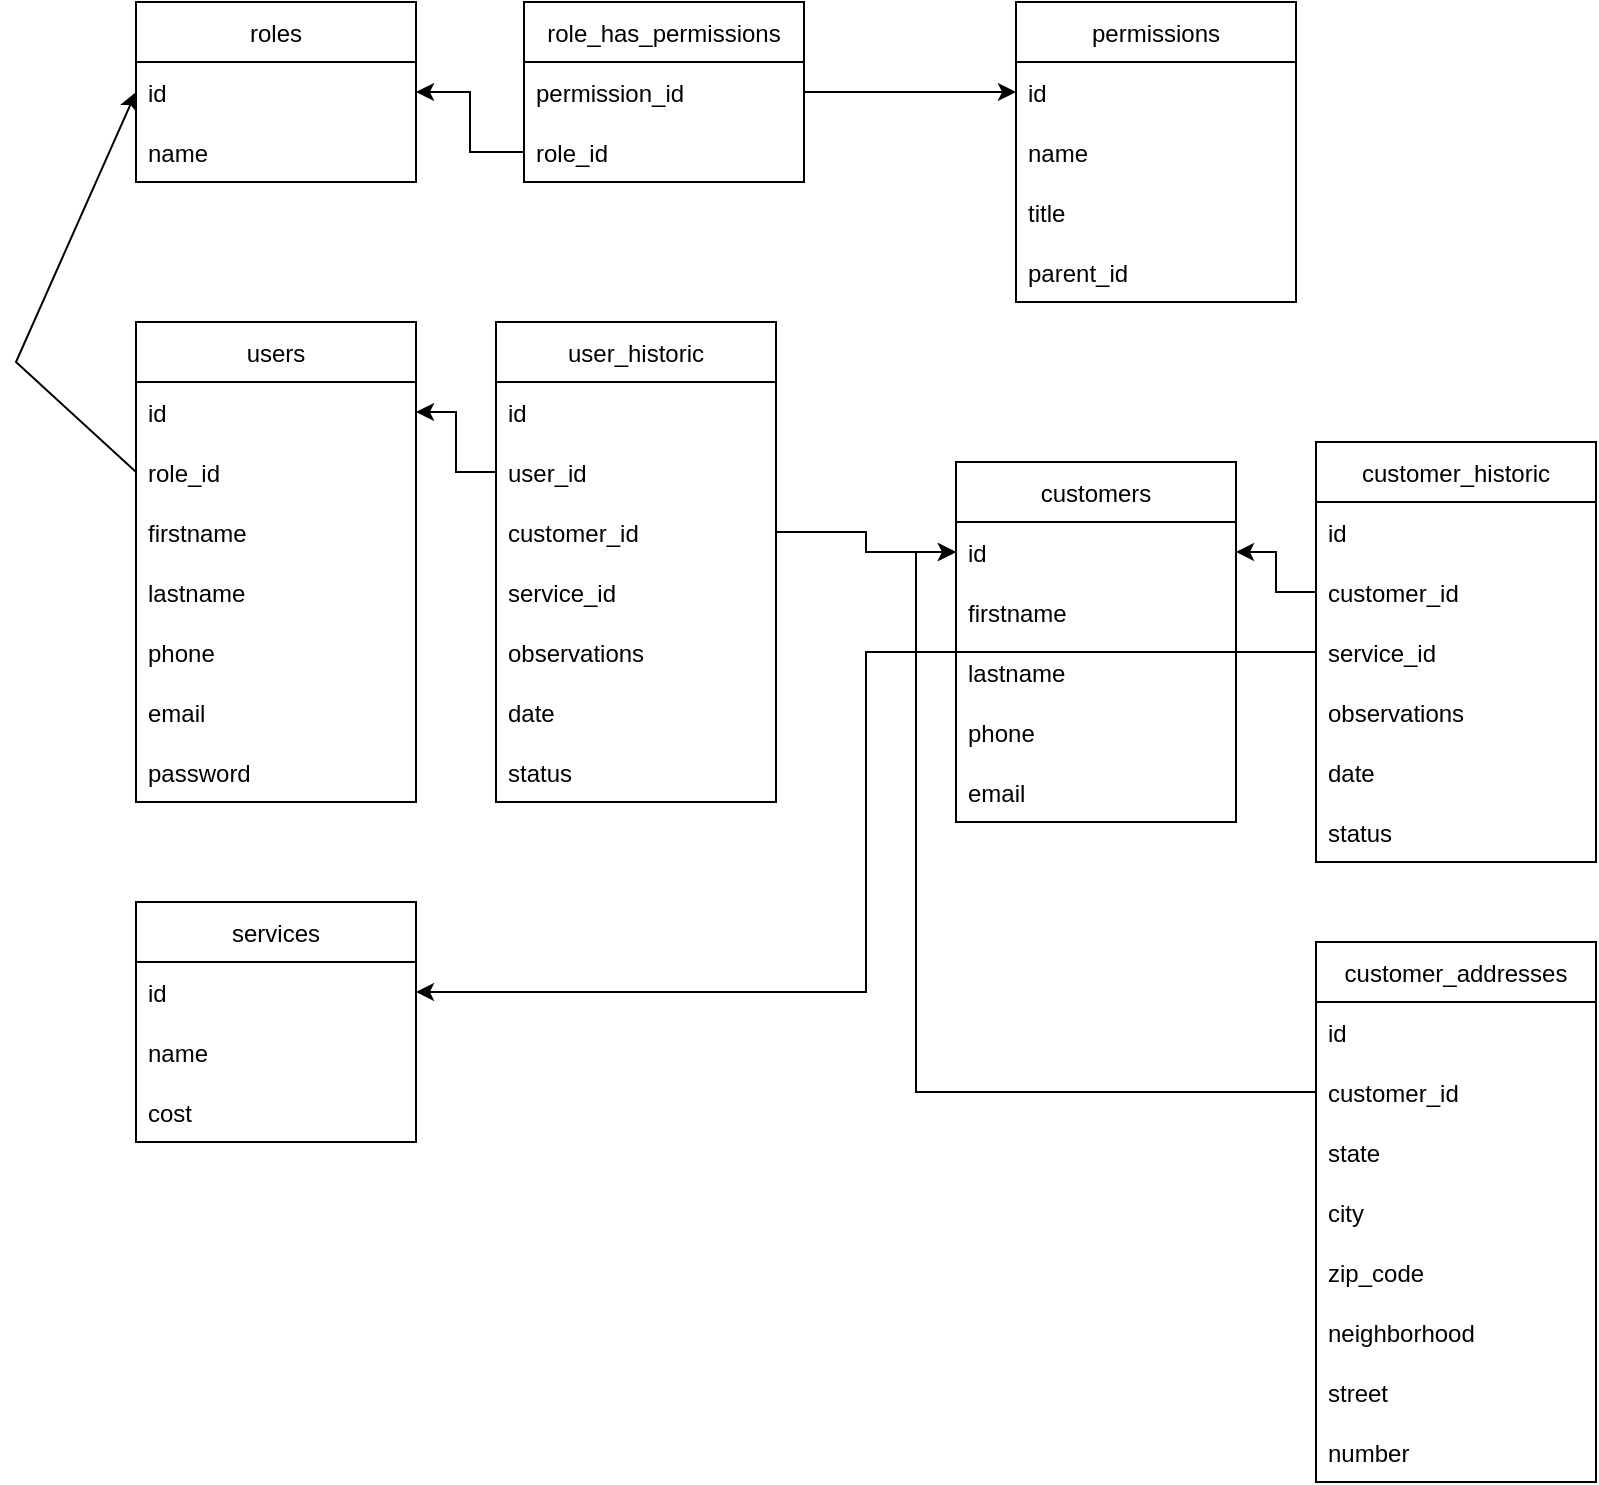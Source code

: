 <mxfile version="20.5.1" type="github">
  <diagram id="nr0QmZwVj9pVJfxUKX8c" name="Página-1">
    <mxGraphModel dx="1348" dy="805" grid="1" gridSize="10" guides="1" tooltips="1" connect="1" arrows="1" fold="1" page="1" pageScale="1" pageWidth="827" pageHeight="1169" math="0" shadow="0">
      <root>
        <mxCell id="0" />
        <mxCell id="1" parent="0" />
        <mxCell id="7VFCftgcOJRYIB2Oppdw-1" value="users" style="swimlane;fontStyle=0;childLayout=stackLayout;horizontal=1;startSize=30;horizontalStack=0;resizeParent=1;resizeParentMax=0;resizeLast=0;collapsible=1;marginBottom=0;" vertex="1" parent="1">
          <mxGeometry x="80" y="200" width="140" height="240" as="geometry" />
        </mxCell>
        <mxCell id="7VFCftgcOJRYIB2Oppdw-2" value="id" style="text;strokeColor=none;fillColor=none;align=left;verticalAlign=middle;spacingLeft=4;spacingRight=4;overflow=hidden;points=[[0,0.5],[1,0.5]];portConstraint=eastwest;rotatable=0;" vertex="1" parent="7VFCftgcOJRYIB2Oppdw-1">
          <mxGeometry y="30" width="140" height="30" as="geometry" />
        </mxCell>
        <mxCell id="7VFCftgcOJRYIB2Oppdw-20" value="role_id" style="text;strokeColor=none;fillColor=none;align=left;verticalAlign=middle;spacingLeft=4;spacingRight=4;overflow=hidden;points=[[0,0.5],[1,0.5]];portConstraint=eastwest;rotatable=0;" vertex="1" parent="7VFCftgcOJRYIB2Oppdw-1">
          <mxGeometry y="60" width="140" height="30" as="geometry" />
        </mxCell>
        <mxCell id="7VFCftgcOJRYIB2Oppdw-3" value="firstname" style="text;strokeColor=none;fillColor=none;align=left;verticalAlign=middle;spacingLeft=4;spacingRight=4;overflow=hidden;points=[[0,0.5],[1,0.5]];portConstraint=eastwest;rotatable=0;" vertex="1" parent="7VFCftgcOJRYIB2Oppdw-1">
          <mxGeometry y="90" width="140" height="30" as="geometry" />
        </mxCell>
        <mxCell id="7VFCftgcOJRYIB2Oppdw-4" value="lastname" style="text;strokeColor=none;fillColor=none;align=left;verticalAlign=middle;spacingLeft=4;spacingRight=4;overflow=hidden;points=[[0,0.5],[1,0.5]];portConstraint=eastwest;rotatable=0;" vertex="1" parent="7VFCftgcOJRYIB2Oppdw-1">
          <mxGeometry y="120" width="140" height="30" as="geometry" />
        </mxCell>
        <mxCell id="7VFCftgcOJRYIB2Oppdw-8" value="phone" style="text;strokeColor=none;fillColor=none;align=left;verticalAlign=middle;spacingLeft=4;spacingRight=4;overflow=hidden;points=[[0,0.5],[1,0.5]];portConstraint=eastwest;rotatable=0;" vertex="1" parent="7VFCftgcOJRYIB2Oppdw-1">
          <mxGeometry y="150" width="140" height="30" as="geometry" />
        </mxCell>
        <mxCell id="7VFCftgcOJRYIB2Oppdw-7" value="email" style="text;strokeColor=none;fillColor=none;align=left;verticalAlign=middle;spacingLeft=4;spacingRight=4;overflow=hidden;points=[[0,0.5],[1,0.5]];portConstraint=eastwest;rotatable=0;" vertex="1" parent="7VFCftgcOJRYIB2Oppdw-1">
          <mxGeometry y="180" width="140" height="30" as="geometry" />
        </mxCell>
        <mxCell id="7VFCftgcOJRYIB2Oppdw-9" value="password" style="text;strokeColor=none;fillColor=none;align=left;verticalAlign=middle;spacingLeft=4;spacingRight=4;overflow=hidden;points=[[0,0.5],[1,0.5]];portConstraint=eastwest;rotatable=0;" vertex="1" parent="7VFCftgcOJRYIB2Oppdw-1">
          <mxGeometry y="210" width="140" height="30" as="geometry" />
        </mxCell>
        <mxCell id="7VFCftgcOJRYIB2Oppdw-11" value="roles" style="swimlane;fontStyle=0;childLayout=stackLayout;horizontal=1;startSize=30;horizontalStack=0;resizeParent=1;resizeParentMax=0;resizeLast=0;collapsible=1;marginBottom=0;" vertex="1" parent="1">
          <mxGeometry x="80" y="40" width="140" height="90" as="geometry" />
        </mxCell>
        <mxCell id="7VFCftgcOJRYIB2Oppdw-12" value="id" style="text;strokeColor=none;fillColor=none;align=left;verticalAlign=middle;spacingLeft=4;spacingRight=4;overflow=hidden;points=[[0,0.5],[1,0.5]];portConstraint=eastwest;rotatable=0;" vertex="1" parent="7VFCftgcOJRYIB2Oppdw-11">
          <mxGeometry y="30" width="140" height="30" as="geometry" />
        </mxCell>
        <mxCell id="7VFCftgcOJRYIB2Oppdw-13" value="name" style="text;strokeColor=none;fillColor=none;align=left;verticalAlign=middle;spacingLeft=4;spacingRight=4;overflow=hidden;points=[[0,0.5],[1,0.5]];portConstraint=eastwest;rotatable=0;" vertex="1" parent="7VFCftgcOJRYIB2Oppdw-11">
          <mxGeometry y="60" width="140" height="30" as="geometry" />
        </mxCell>
        <mxCell id="7VFCftgcOJRYIB2Oppdw-19" value="" style="endArrow=classic;html=1;rounded=0;exitX=0;exitY=0.5;exitDx=0;exitDy=0;entryX=0;entryY=0.5;entryDx=0;entryDy=0;" edge="1" parent="1" source="7VFCftgcOJRYIB2Oppdw-20" target="7VFCftgcOJRYIB2Oppdw-12">
          <mxGeometry width="50" height="50" relative="1" as="geometry">
            <mxPoint y="260" as="sourcePoint" />
            <mxPoint x="50" y="210" as="targetPoint" />
            <Array as="points">
              <mxPoint x="20" y="220" />
            </Array>
          </mxGeometry>
        </mxCell>
        <mxCell id="7VFCftgcOJRYIB2Oppdw-21" value="permissions" style="swimlane;fontStyle=0;childLayout=stackLayout;horizontal=1;startSize=30;horizontalStack=0;resizeParent=1;resizeParentMax=0;resizeLast=0;collapsible=1;marginBottom=0;" vertex="1" parent="1">
          <mxGeometry x="520" y="40" width="140" height="150" as="geometry" />
        </mxCell>
        <mxCell id="7VFCftgcOJRYIB2Oppdw-22" value="id" style="text;strokeColor=none;fillColor=none;align=left;verticalAlign=middle;spacingLeft=4;spacingRight=4;overflow=hidden;points=[[0,0.5],[1,0.5]];portConstraint=eastwest;rotatable=0;" vertex="1" parent="7VFCftgcOJRYIB2Oppdw-21">
          <mxGeometry y="30" width="140" height="30" as="geometry" />
        </mxCell>
        <mxCell id="7VFCftgcOJRYIB2Oppdw-23" value="name" style="text;strokeColor=none;fillColor=none;align=left;verticalAlign=middle;spacingLeft=4;spacingRight=4;overflow=hidden;points=[[0,0.5],[1,0.5]];portConstraint=eastwest;rotatable=0;" vertex="1" parent="7VFCftgcOJRYIB2Oppdw-21">
          <mxGeometry y="60" width="140" height="30" as="geometry" />
        </mxCell>
        <mxCell id="7VFCftgcOJRYIB2Oppdw-24" value="title" style="text;strokeColor=none;fillColor=none;align=left;verticalAlign=middle;spacingLeft=4;spacingRight=4;overflow=hidden;points=[[0,0.5],[1,0.5]];portConstraint=eastwest;rotatable=0;" vertex="1" parent="7VFCftgcOJRYIB2Oppdw-21">
          <mxGeometry y="90" width="140" height="30" as="geometry" />
        </mxCell>
        <mxCell id="7VFCftgcOJRYIB2Oppdw-29" value="parent_id" style="text;strokeColor=none;fillColor=none;align=left;verticalAlign=middle;spacingLeft=4;spacingRight=4;overflow=hidden;points=[[0,0.5],[1,0.5]];portConstraint=eastwest;rotatable=0;" vertex="1" parent="7VFCftgcOJRYIB2Oppdw-21">
          <mxGeometry y="120" width="140" height="30" as="geometry" />
        </mxCell>
        <mxCell id="7VFCftgcOJRYIB2Oppdw-30" value="role_has_permissions" style="swimlane;fontStyle=0;childLayout=stackLayout;horizontal=1;startSize=30;horizontalStack=0;resizeParent=1;resizeParentMax=0;resizeLast=0;collapsible=1;marginBottom=0;" vertex="1" parent="1">
          <mxGeometry x="274" y="40" width="140" height="90" as="geometry" />
        </mxCell>
        <mxCell id="7VFCftgcOJRYIB2Oppdw-31" value="permission_id" style="text;strokeColor=none;fillColor=none;align=left;verticalAlign=middle;spacingLeft=4;spacingRight=4;overflow=hidden;points=[[0,0.5],[1,0.5]];portConstraint=eastwest;rotatable=0;" vertex="1" parent="7VFCftgcOJRYIB2Oppdw-30">
          <mxGeometry y="30" width="140" height="30" as="geometry" />
        </mxCell>
        <mxCell id="7VFCftgcOJRYIB2Oppdw-32" value="role_id" style="text;strokeColor=none;fillColor=none;align=left;verticalAlign=middle;spacingLeft=4;spacingRight=4;overflow=hidden;points=[[0,0.5],[1,0.5]];portConstraint=eastwest;rotatable=0;" vertex="1" parent="7VFCftgcOJRYIB2Oppdw-30">
          <mxGeometry y="60" width="140" height="30" as="geometry" />
        </mxCell>
        <mxCell id="7VFCftgcOJRYIB2Oppdw-39" style="edgeStyle=orthogonalEdgeStyle;rounded=0;orthogonalLoop=1;jettySize=auto;html=1;exitX=0;exitY=0.5;exitDx=0;exitDy=0;entryX=1;entryY=0.5;entryDx=0;entryDy=0;" edge="1" parent="1" source="7VFCftgcOJRYIB2Oppdw-32" target="7VFCftgcOJRYIB2Oppdw-12">
          <mxGeometry relative="1" as="geometry" />
        </mxCell>
        <mxCell id="7VFCftgcOJRYIB2Oppdw-42" value="customers" style="swimlane;fontStyle=0;childLayout=stackLayout;horizontal=1;startSize=30;horizontalStack=0;resizeParent=1;resizeParentMax=0;resizeLast=0;collapsible=1;marginBottom=0;" vertex="1" parent="1">
          <mxGeometry x="490" y="270" width="140" height="180" as="geometry" />
        </mxCell>
        <mxCell id="7VFCftgcOJRYIB2Oppdw-43" value="id" style="text;strokeColor=none;fillColor=none;align=left;verticalAlign=middle;spacingLeft=4;spacingRight=4;overflow=hidden;points=[[0,0.5],[1,0.5]];portConstraint=eastwest;rotatable=0;" vertex="1" parent="7VFCftgcOJRYIB2Oppdw-42">
          <mxGeometry y="30" width="140" height="30" as="geometry" />
        </mxCell>
        <mxCell id="7VFCftgcOJRYIB2Oppdw-45" value="firstname" style="text;strokeColor=none;fillColor=none;align=left;verticalAlign=middle;spacingLeft=4;spacingRight=4;overflow=hidden;points=[[0,0.5],[1,0.5]];portConstraint=eastwest;rotatable=0;" vertex="1" parent="7VFCftgcOJRYIB2Oppdw-42">
          <mxGeometry y="60" width="140" height="30" as="geometry" />
        </mxCell>
        <mxCell id="7VFCftgcOJRYIB2Oppdw-46" value="lastname" style="text;strokeColor=none;fillColor=none;align=left;verticalAlign=middle;spacingLeft=4;spacingRight=4;overflow=hidden;points=[[0,0.5],[1,0.5]];portConstraint=eastwest;rotatable=0;" vertex="1" parent="7VFCftgcOJRYIB2Oppdw-42">
          <mxGeometry y="90" width="140" height="30" as="geometry" />
        </mxCell>
        <mxCell id="7VFCftgcOJRYIB2Oppdw-47" value="phone" style="text;strokeColor=none;fillColor=none;align=left;verticalAlign=middle;spacingLeft=4;spacingRight=4;overflow=hidden;points=[[0,0.5],[1,0.5]];portConstraint=eastwest;rotatable=0;" vertex="1" parent="7VFCftgcOJRYIB2Oppdw-42">
          <mxGeometry y="120" width="140" height="30" as="geometry" />
        </mxCell>
        <mxCell id="7VFCftgcOJRYIB2Oppdw-48" value="email" style="text;strokeColor=none;fillColor=none;align=left;verticalAlign=middle;spacingLeft=4;spacingRight=4;overflow=hidden;points=[[0,0.5],[1,0.5]];portConstraint=eastwest;rotatable=0;" vertex="1" parent="7VFCftgcOJRYIB2Oppdw-42">
          <mxGeometry y="150" width="140" height="30" as="geometry" />
        </mxCell>
        <mxCell id="7VFCftgcOJRYIB2Oppdw-51" value="customer_addresses" style="swimlane;fontStyle=0;childLayout=stackLayout;horizontal=1;startSize=30;horizontalStack=0;resizeParent=1;resizeParentMax=0;resizeLast=0;collapsible=1;marginBottom=0;" vertex="1" parent="1">
          <mxGeometry x="670" y="510" width="140" height="270" as="geometry" />
        </mxCell>
        <mxCell id="7VFCftgcOJRYIB2Oppdw-52" value="id" style="text;strokeColor=none;fillColor=none;align=left;verticalAlign=middle;spacingLeft=4;spacingRight=4;overflow=hidden;points=[[0,0.5],[1,0.5]];portConstraint=eastwest;rotatable=0;" vertex="1" parent="7VFCftgcOJRYIB2Oppdw-51">
          <mxGeometry y="30" width="140" height="30" as="geometry" />
        </mxCell>
        <mxCell id="7VFCftgcOJRYIB2Oppdw-53" value="customer_id" style="text;strokeColor=none;fillColor=none;align=left;verticalAlign=middle;spacingLeft=4;spacingRight=4;overflow=hidden;points=[[0,0.5],[1,0.5]];portConstraint=eastwest;rotatable=0;" vertex="1" parent="7VFCftgcOJRYIB2Oppdw-51">
          <mxGeometry y="60" width="140" height="30" as="geometry" />
        </mxCell>
        <mxCell id="7VFCftgcOJRYIB2Oppdw-54" value="state" style="text;strokeColor=none;fillColor=none;align=left;verticalAlign=middle;spacingLeft=4;spacingRight=4;overflow=hidden;points=[[0,0.5],[1,0.5]];portConstraint=eastwest;rotatable=0;" vertex="1" parent="7VFCftgcOJRYIB2Oppdw-51">
          <mxGeometry y="90" width="140" height="30" as="geometry" />
        </mxCell>
        <mxCell id="7VFCftgcOJRYIB2Oppdw-55" value="city" style="text;strokeColor=none;fillColor=none;align=left;verticalAlign=middle;spacingLeft=4;spacingRight=4;overflow=hidden;points=[[0,0.5],[1,0.5]];portConstraint=eastwest;rotatable=0;" vertex="1" parent="7VFCftgcOJRYIB2Oppdw-51">
          <mxGeometry y="120" width="140" height="30" as="geometry" />
        </mxCell>
        <mxCell id="7VFCftgcOJRYIB2Oppdw-56" value="zip_code" style="text;strokeColor=none;fillColor=none;align=left;verticalAlign=middle;spacingLeft=4;spacingRight=4;overflow=hidden;points=[[0,0.5],[1,0.5]];portConstraint=eastwest;rotatable=0;" vertex="1" parent="7VFCftgcOJRYIB2Oppdw-51">
          <mxGeometry y="150" width="140" height="30" as="geometry" />
        </mxCell>
        <mxCell id="7VFCftgcOJRYIB2Oppdw-57" value="neighborhood" style="text;strokeColor=none;fillColor=none;align=left;verticalAlign=middle;spacingLeft=4;spacingRight=4;overflow=hidden;points=[[0,0.5],[1,0.5]];portConstraint=eastwest;rotatable=0;" vertex="1" parent="7VFCftgcOJRYIB2Oppdw-51">
          <mxGeometry y="180" width="140" height="30" as="geometry" />
        </mxCell>
        <mxCell id="7VFCftgcOJRYIB2Oppdw-58" value="street" style="text;strokeColor=none;fillColor=none;align=left;verticalAlign=middle;spacingLeft=4;spacingRight=4;overflow=hidden;points=[[0,0.5],[1,0.5]];portConstraint=eastwest;rotatable=0;" vertex="1" parent="7VFCftgcOJRYIB2Oppdw-51">
          <mxGeometry y="210" width="140" height="30" as="geometry" />
        </mxCell>
        <mxCell id="7VFCftgcOJRYIB2Oppdw-59" value="number" style="text;strokeColor=none;fillColor=none;align=left;verticalAlign=middle;spacingLeft=4;spacingRight=4;overflow=hidden;points=[[0,0.5],[1,0.5]];portConstraint=eastwest;rotatable=0;" vertex="1" parent="7VFCftgcOJRYIB2Oppdw-51">
          <mxGeometry y="240" width="140" height="30" as="geometry" />
        </mxCell>
        <mxCell id="7VFCftgcOJRYIB2Oppdw-60" style="edgeStyle=orthogonalEdgeStyle;rounded=0;orthogonalLoop=1;jettySize=auto;html=1;exitX=1;exitY=0.5;exitDx=0;exitDy=0;" edge="1" parent="1" source="7VFCftgcOJRYIB2Oppdw-31" target="7VFCftgcOJRYIB2Oppdw-22">
          <mxGeometry relative="1" as="geometry" />
        </mxCell>
        <mxCell id="7VFCftgcOJRYIB2Oppdw-61" style="edgeStyle=orthogonalEdgeStyle;rounded=0;orthogonalLoop=1;jettySize=auto;html=1;exitX=0;exitY=0.5;exitDx=0;exitDy=0;entryX=0;entryY=0.5;entryDx=0;entryDy=0;" edge="1" parent="1" source="7VFCftgcOJRYIB2Oppdw-53" target="7VFCftgcOJRYIB2Oppdw-43">
          <mxGeometry relative="1" as="geometry" />
        </mxCell>
        <mxCell id="7VFCftgcOJRYIB2Oppdw-63" value="customer_historic" style="swimlane;fontStyle=0;childLayout=stackLayout;horizontal=1;startSize=30;horizontalStack=0;resizeParent=1;resizeParentMax=0;resizeLast=0;collapsible=1;marginBottom=0;" vertex="1" parent="1">
          <mxGeometry x="670" y="260" width="140" height="210" as="geometry" />
        </mxCell>
        <mxCell id="7VFCftgcOJRYIB2Oppdw-64" value="id" style="text;strokeColor=none;fillColor=none;align=left;verticalAlign=middle;spacingLeft=4;spacingRight=4;overflow=hidden;points=[[0,0.5],[1,0.5]];portConstraint=eastwest;rotatable=0;" vertex="1" parent="7VFCftgcOJRYIB2Oppdw-63">
          <mxGeometry y="30" width="140" height="30" as="geometry" />
        </mxCell>
        <mxCell id="7VFCftgcOJRYIB2Oppdw-65" value="customer_id" style="text;strokeColor=none;fillColor=none;align=left;verticalAlign=middle;spacingLeft=4;spacingRight=4;overflow=hidden;points=[[0,0.5],[1,0.5]];portConstraint=eastwest;rotatable=0;" vertex="1" parent="7VFCftgcOJRYIB2Oppdw-63">
          <mxGeometry y="60" width="140" height="30" as="geometry" />
        </mxCell>
        <mxCell id="7VFCftgcOJRYIB2Oppdw-66" value="service_id" style="text;strokeColor=none;fillColor=none;align=left;verticalAlign=middle;spacingLeft=4;spacingRight=4;overflow=hidden;points=[[0,0.5],[1,0.5]];portConstraint=eastwest;rotatable=0;" vertex="1" parent="7VFCftgcOJRYIB2Oppdw-63">
          <mxGeometry y="90" width="140" height="30" as="geometry" />
        </mxCell>
        <mxCell id="7VFCftgcOJRYIB2Oppdw-67" value="observations" style="text;strokeColor=none;fillColor=none;align=left;verticalAlign=middle;spacingLeft=4;spacingRight=4;overflow=hidden;points=[[0,0.5],[1,0.5]];portConstraint=eastwest;rotatable=0;" vertex="1" parent="7VFCftgcOJRYIB2Oppdw-63">
          <mxGeometry y="120" width="140" height="30" as="geometry" />
        </mxCell>
        <mxCell id="7VFCftgcOJRYIB2Oppdw-68" value="date" style="text;strokeColor=none;fillColor=none;align=left;verticalAlign=middle;spacingLeft=4;spacingRight=4;overflow=hidden;points=[[0,0.5],[1,0.5]];portConstraint=eastwest;rotatable=0;" vertex="1" parent="7VFCftgcOJRYIB2Oppdw-63">
          <mxGeometry y="150" width="140" height="30" as="geometry" />
        </mxCell>
        <mxCell id="7VFCftgcOJRYIB2Oppdw-69" value="status" style="text;strokeColor=none;fillColor=none;align=left;verticalAlign=middle;spacingLeft=4;spacingRight=4;overflow=hidden;points=[[0,0.5],[1,0.5]];portConstraint=eastwest;rotatable=0;" vertex="1" parent="7VFCftgcOJRYIB2Oppdw-63">
          <mxGeometry y="180" width="140" height="30" as="geometry" />
        </mxCell>
        <mxCell id="7VFCftgcOJRYIB2Oppdw-72" style="edgeStyle=orthogonalEdgeStyle;rounded=0;orthogonalLoop=1;jettySize=auto;html=1;exitX=0;exitY=0.5;exitDx=0;exitDy=0;entryX=1;entryY=0.5;entryDx=0;entryDy=0;" edge="1" parent="1" source="7VFCftgcOJRYIB2Oppdw-65" target="7VFCftgcOJRYIB2Oppdw-43">
          <mxGeometry relative="1" as="geometry" />
        </mxCell>
        <mxCell id="7VFCftgcOJRYIB2Oppdw-73" value="services" style="swimlane;fontStyle=0;childLayout=stackLayout;horizontal=1;startSize=30;horizontalStack=0;resizeParent=1;resizeParentMax=0;resizeLast=0;collapsible=1;marginBottom=0;" vertex="1" parent="1">
          <mxGeometry x="80" y="490" width="140" height="120" as="geometry" />
        </mxCell>
        <mxCell id="7VFCftgcOJRYIB2Oppdw-74" value="id" style="text;strokeColor=none;fillColor=none;align=left;verticalAlign=middle;spacingLeft=4;spacingRight=4;overflow=hidden;points=[[0,0.5],[1,0.5]];portConstraint=eastwest;rotatable=0;" vertex="1" parent="7VFCftgcOJRYIB2Oppdw-73">
          <mxGeometry y="30" width="140" height="30" as="geometry" />
        </mxCell>
        <mxCell id="7VFCftgcOJRYIB2Oppdw-75" value="name" style="text;strokeColor=none;fillColor=none;align=left;verticalAlign=middle;spacingLeft=4;spacingRight=4;overflow=hidden;points=[[0,0.5],[1,0.5]];portConstraint=eastwest;rotatable=0;" vertex="1" parent="7VFCftgcOJRYIB2Oppdw-73">
          <mxGeometry y="60" width="140" height="30" as="geometry" />
        </mxCell>
        <mxCell id="7VFCftgcOJRYIB2Oppdw-76" value="cost" style="text;strokeColor=none;fillColor=none;align=left;verticalAlign=middle;spacingLeft=4;spacingRight=4;overflow=hidden;points=[[0,0.5],[1,0.5]];portConstraint=eastwest;rotatable=0;" vertex="1" parent="7VFCftgcOJRYIB2Oppdw-73">
          <mxGeometry y="90" width="140" height="30" as="geometry" />
        </mxCell>
        <mxCell id="7VFCftgcOJRYIB2Oppdw-82" style="edgeStyle=orthogonalEdgeStyle;rounded=0;orthogonalLoop=1;jettySize=auto;html=1;exitX=0;exitY=0.5;exitDx=0;exitDy=0;entryX=1;entryY=0.5;entryDx=0;entryDy=0;" edge="1" parent="1" source="7VFCftgcOJRYIB2Oppdw-66" target="7VFCftgcOJRYIB2Oppdw-74">
          <mxGeometry relative="1" as="geometry" />
        </mxCell>
        <mxCell id="7VFCftgcOJRYIB2Oppdw-83" value="user_historic" style="swimlane;fontStyle=0;childLayout=stackLayout;horizontal=1;startSize=30;horizontalStack=0;resizeParent=1;resizeParentMax=0;resizeLast=0;collapsible=1;marginBottom=0;" vertex="1" parent="1">
          <mxGeometry x="260" y="200" width="140" height="240" as="geometry" />
        </mxCell>
        <mxCell id="7VFCftgcOJRYIB2Oppdw-84" value="id" style="text;strokeColor=none;fillColor=none;align=left;verticalAlign=middle;spacingLeft=4;spacingRight=4;overflow=hidden;points=[[0,0.5],[1,0.5]];portConstraint=eastwest;rotatable=0;" vertex="1" parent="7VFCftgcOJRYIB2Oppdw-83">
          <mxGeometry y="30" width="140" height="30" as="geometry" />
        </mxCell>
        <mxCell id="7VFCftgcOJRYIB2Oppdw-85" value="user_id" style="text;strokeColor=none;fillColor=none;align=left;verticalAlign=middle;spacingLeft=4;spacingRight=4;overflow=hidden;points=[[0,0.5],[1,0.5]];portConstraint=eastwest;rotatable=0;" vertex="1" parent="7VFCftgcOJRYIB2Oppdw-83">
          <mxGeometry y="60" width="140" height="30" as="geometry" />
        </mxCell>
        <mxCell id="7VFCftgcOJRYIB2Oppdw-86" value="customer_id" style="text;strokeColor=none;fillColor=none;align=left;verticalAlign=middle;spacingLeft=4;spacingRight=4;overflow=hidden;points=[[0,0.5],[1,0.5]];portConstraint=eastwest;rotatable=0;" vertex="1" parent="7VFCftgcOJRYIB2Oppdw-83">
          <mxGeometry y="90" width="140" height="30" as="geometry" />
        </mxCell>
        <mxCell id="7VFCftgcOJRYIB2Oppdw-87" value="service_id" style="text;strokeColor=none;fillColor=none;align=left;verticalAlign=middle;spacingLeft=4;spacingRight=4;overflow=hidden;points=[[0,0.5],[1,0.5]];portConstraint=eastwest;rotatable=0;" vertex="1" parent="7VFCftgcOJRYIB2Oppdw-83">
          <mxGeometry y="120" width="140" height="30" as="geometry" />
        </mxCell>
        <mxCell id="7VFCftgcOJRYIB2Oppdw-88" value="observations" style="text;strokeColor=none;fillColor=none;align=left;verticalAlign=middle;spacingLeft=4;spacingRight=4;overflow=hidden;points=[[0,0.5],[1,0.5]];portConstraint=eastwest;rotatable=0;" vertex="1" parent="7VFCftgcOJRYIB2Oppdw-83">
          <mxGeometry y="150" width="140" height="30" as="geometry" />
        </mxCell>
        <mxCell id="7VFCftgcOJRYIB2Oppdw-89" value="date" style="text;strokeColor=none;fillColor=none;align=left;verticalAlign=middle;spacingLeft=4;spacingRight=4;overflow=hidden;points=[[0,0.5],[1,0.5]];portConstraint=eastwest;rotatable=0;" vertex="1" parent="7VFCftgcOJRYIB2Oppdw-83">
          <mxGeometry y="180" width="140" height="30" as="geometry" />
        </mxCell>
        <mxCell id="7VFCftgcOJRYIB2Oppdw-90" value="status" style="text;strokeColor=none;fillColor=none;align=left;verticalAlign=middle;spacingLeft=4;spacingRight=4;overflow=hidden;points=[[0,0.5],[1,0.5]];portConstraint=eastwest;rotatable=0;" vertex="1" parent="7VFCftgcOJRYIB2Oppdw-83">
          <mxGeometry y="210" width="140" height="30" as="geometry" />
        </mxCell>
        <mxCell id="7VFCftgcOJRYIB2Oppdw-91" style="edgeStyle=orthogonalEdgeStyle;rounded=0;orthogonalLoop=1;jettySize=auto;html=1;exitX=0;exitY=0.5;exitDx=0;exitDy=0;" edge="1" parent="1" source="7VFCftgcOJRYIB2Oppdw-85" target="7VFCftgcOJRYIB2Oppdw-2">
          <mxGeometry relative="1" as="geometry" />
        </mxCell>
        <mxCell id="7VFCftgcOJRYIB2Oppdw-92" style="edgeStyle=orthogonalEdgeStyle;rounded=0;orthogonalLoop=1;jettySize=auto;html=1;exitX=1;exitY=0.5;exitDx=0;exitDy=0;entryX=0;entryY=0.5;entryDx=0;entryDy=0;" edge="1" parent="1" source="7VFCftgcOJRYIB2Oppdw-86" target="7VFCftgcOJRYIB2Oppdw-43">
          <mxGeometry relative="1" as="geometry" />
        </mxCell>
      </root>
    </mxGraphModel>
  </diagram>
</mxfile>
